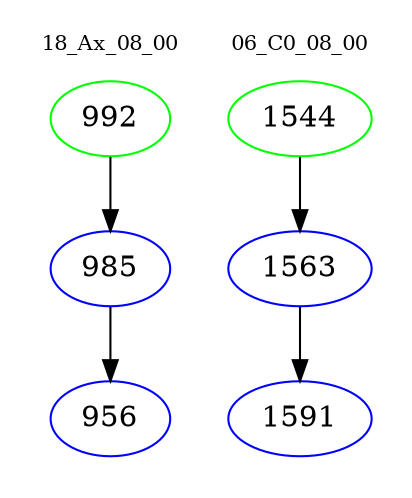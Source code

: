 digraph{
subgraph cluster_0 {
color = white
label = "18_Ax_08_00";
fontsize=10;
T0_992 [label="992", color="green"]
T0_992 -> T0_985 [color="black"]
T0_985 [label="985", color="blue"]
T0_985 -> T0_956 [color="black"]
T0_956 [label="956", color="blue"]
}
subgraph cluster_1 {
color = white
label = "06_C0_08_00";
fontsize=10;
T1_1544 [label="1544", color="green"]
T1_1544 -> T1_1563 [color="black"]
T1_1563 [label="1563", color="blue"]
T1_1563 -> T1_1591 [color="black"]
T1_1591 [label="1591", color="blue"]
}
}
